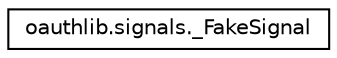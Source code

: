 digraph "Graphical Class Hierarchy"
{
 // LATEX_PDF_SIZE
  edge [fontname="Helvetica",fontsize="10",labelfontname="Helvetica",labelfontsize="10"];
  node [fontname="Helvetica",fontsize="10",shape=record];
  rankdir="LR";
  Node0 [label="oauthlib.signals._FakeSignal",height=0.2,width=0.4,color="black", fillcolor="white", style="filled",URL="$classoauthlib_1_1signals_1_1__FakeSignal.html",tooltip=" "];
}
